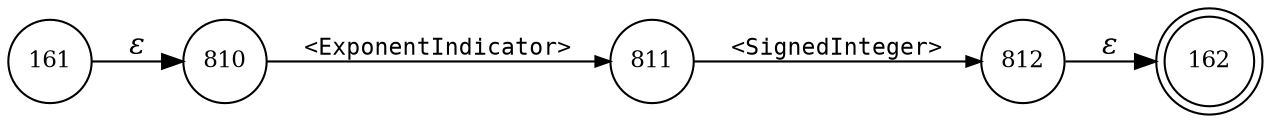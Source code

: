 digraph ATN {
rankdir=LR;
s162[fontsize=11, label="162", shape=doublecircle, fixedsize=true, width=.6];
s161[fontsize=11,label="161", shape=circle, fixedsize=true, width=.55, peripheries=1];
s810[fontsize=11,label="810", shape=circle, fixedsize=true, width=.55, peripheries=1];
s811[fontsize=11,label="811", shape=circle, fixedsize=true, width=.55, peripheries=1];
s812[fontsize=11,label="812", shape=circle, fixedsize=true, width=.55, peripheries=1];
s161 -> s810 [fontname="Times-Italic", label="&epsilon;"];
s810 -> s811 [fontsize=11, fontname="Courier", arrowsize=.7, label = "<ExponentIndicator>", arrowhead = normal];
s811 -> s812 [fontsize=11, fontname="Courier", arrowsize=.7, label = "<SignedInteger>", arrowhead = normal];
s812 -> s162 [fontname="Times-Italic", label="&epsilon;"];
}